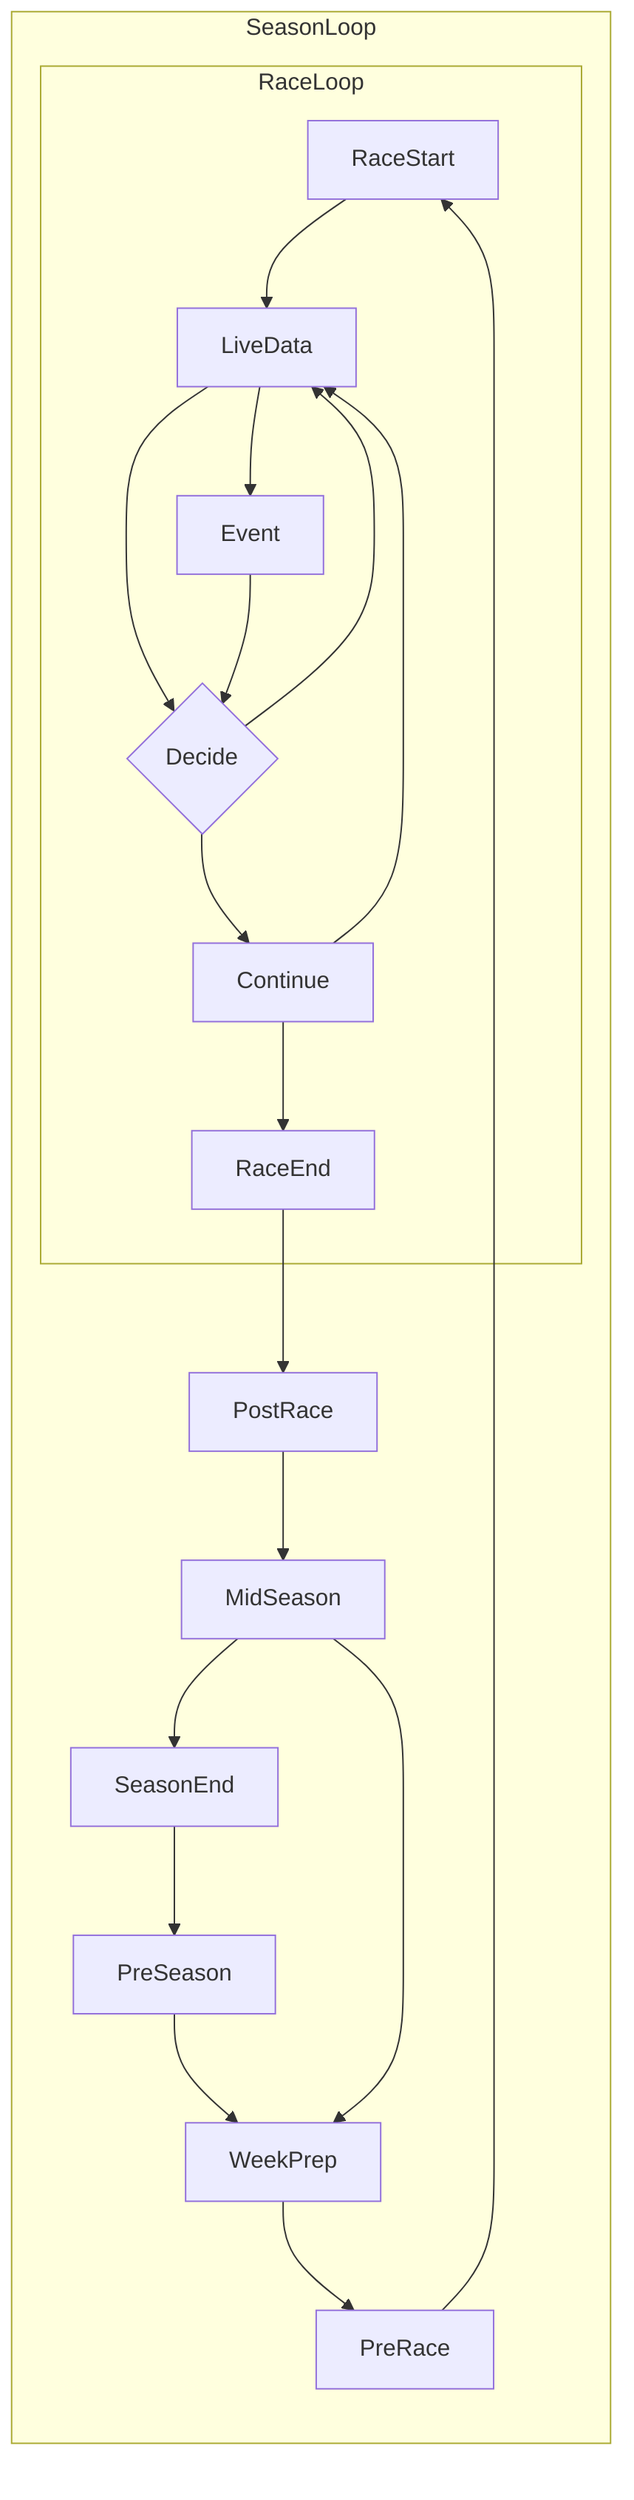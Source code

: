 flowchart LR
  subgraph SEASON [SeasonLoop]
    A[PreSeason]
    B[WeekPrep]
    P[PreRace]

    subgraph RACE [RaceLoop]
      RS[RaceStart]
      LDF[LiveData]
      D{Decide}
      E[Continue]
      U[Event]
      RE[RaceEnd]

      RS --> LDF
      LDF --> D
      D --> E
      D --> LDF
      LDF --> U
      U --> D
      E --> LDF
      E --> RE
    end

    C[PostRace]
    M[MidSeason]
    S[SeasonEnd]
  end

  A --> B
  B --> P
  P --> RS
  RE --> C
  C --> M
  M --> B
  M --> S
  S --> A